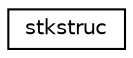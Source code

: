 digraph "Graphical Class Hierarchy"
{
 // INTERACTIVE_SVG=YES
  edge [fontname="Helvetica",fontsize="10",labelfontname="Helvetica",labelfontsize="10"];
  node [fontname="Helvetica",fontsize="10",shape=record];
  rankdir="LR";
  Node0 [label="stkstruc",height=0.2,width=0.4,color="black", fillcolor="white", style="filled",URL="$structstkstruc.html",tooltip="STK positions structure. "];
}
